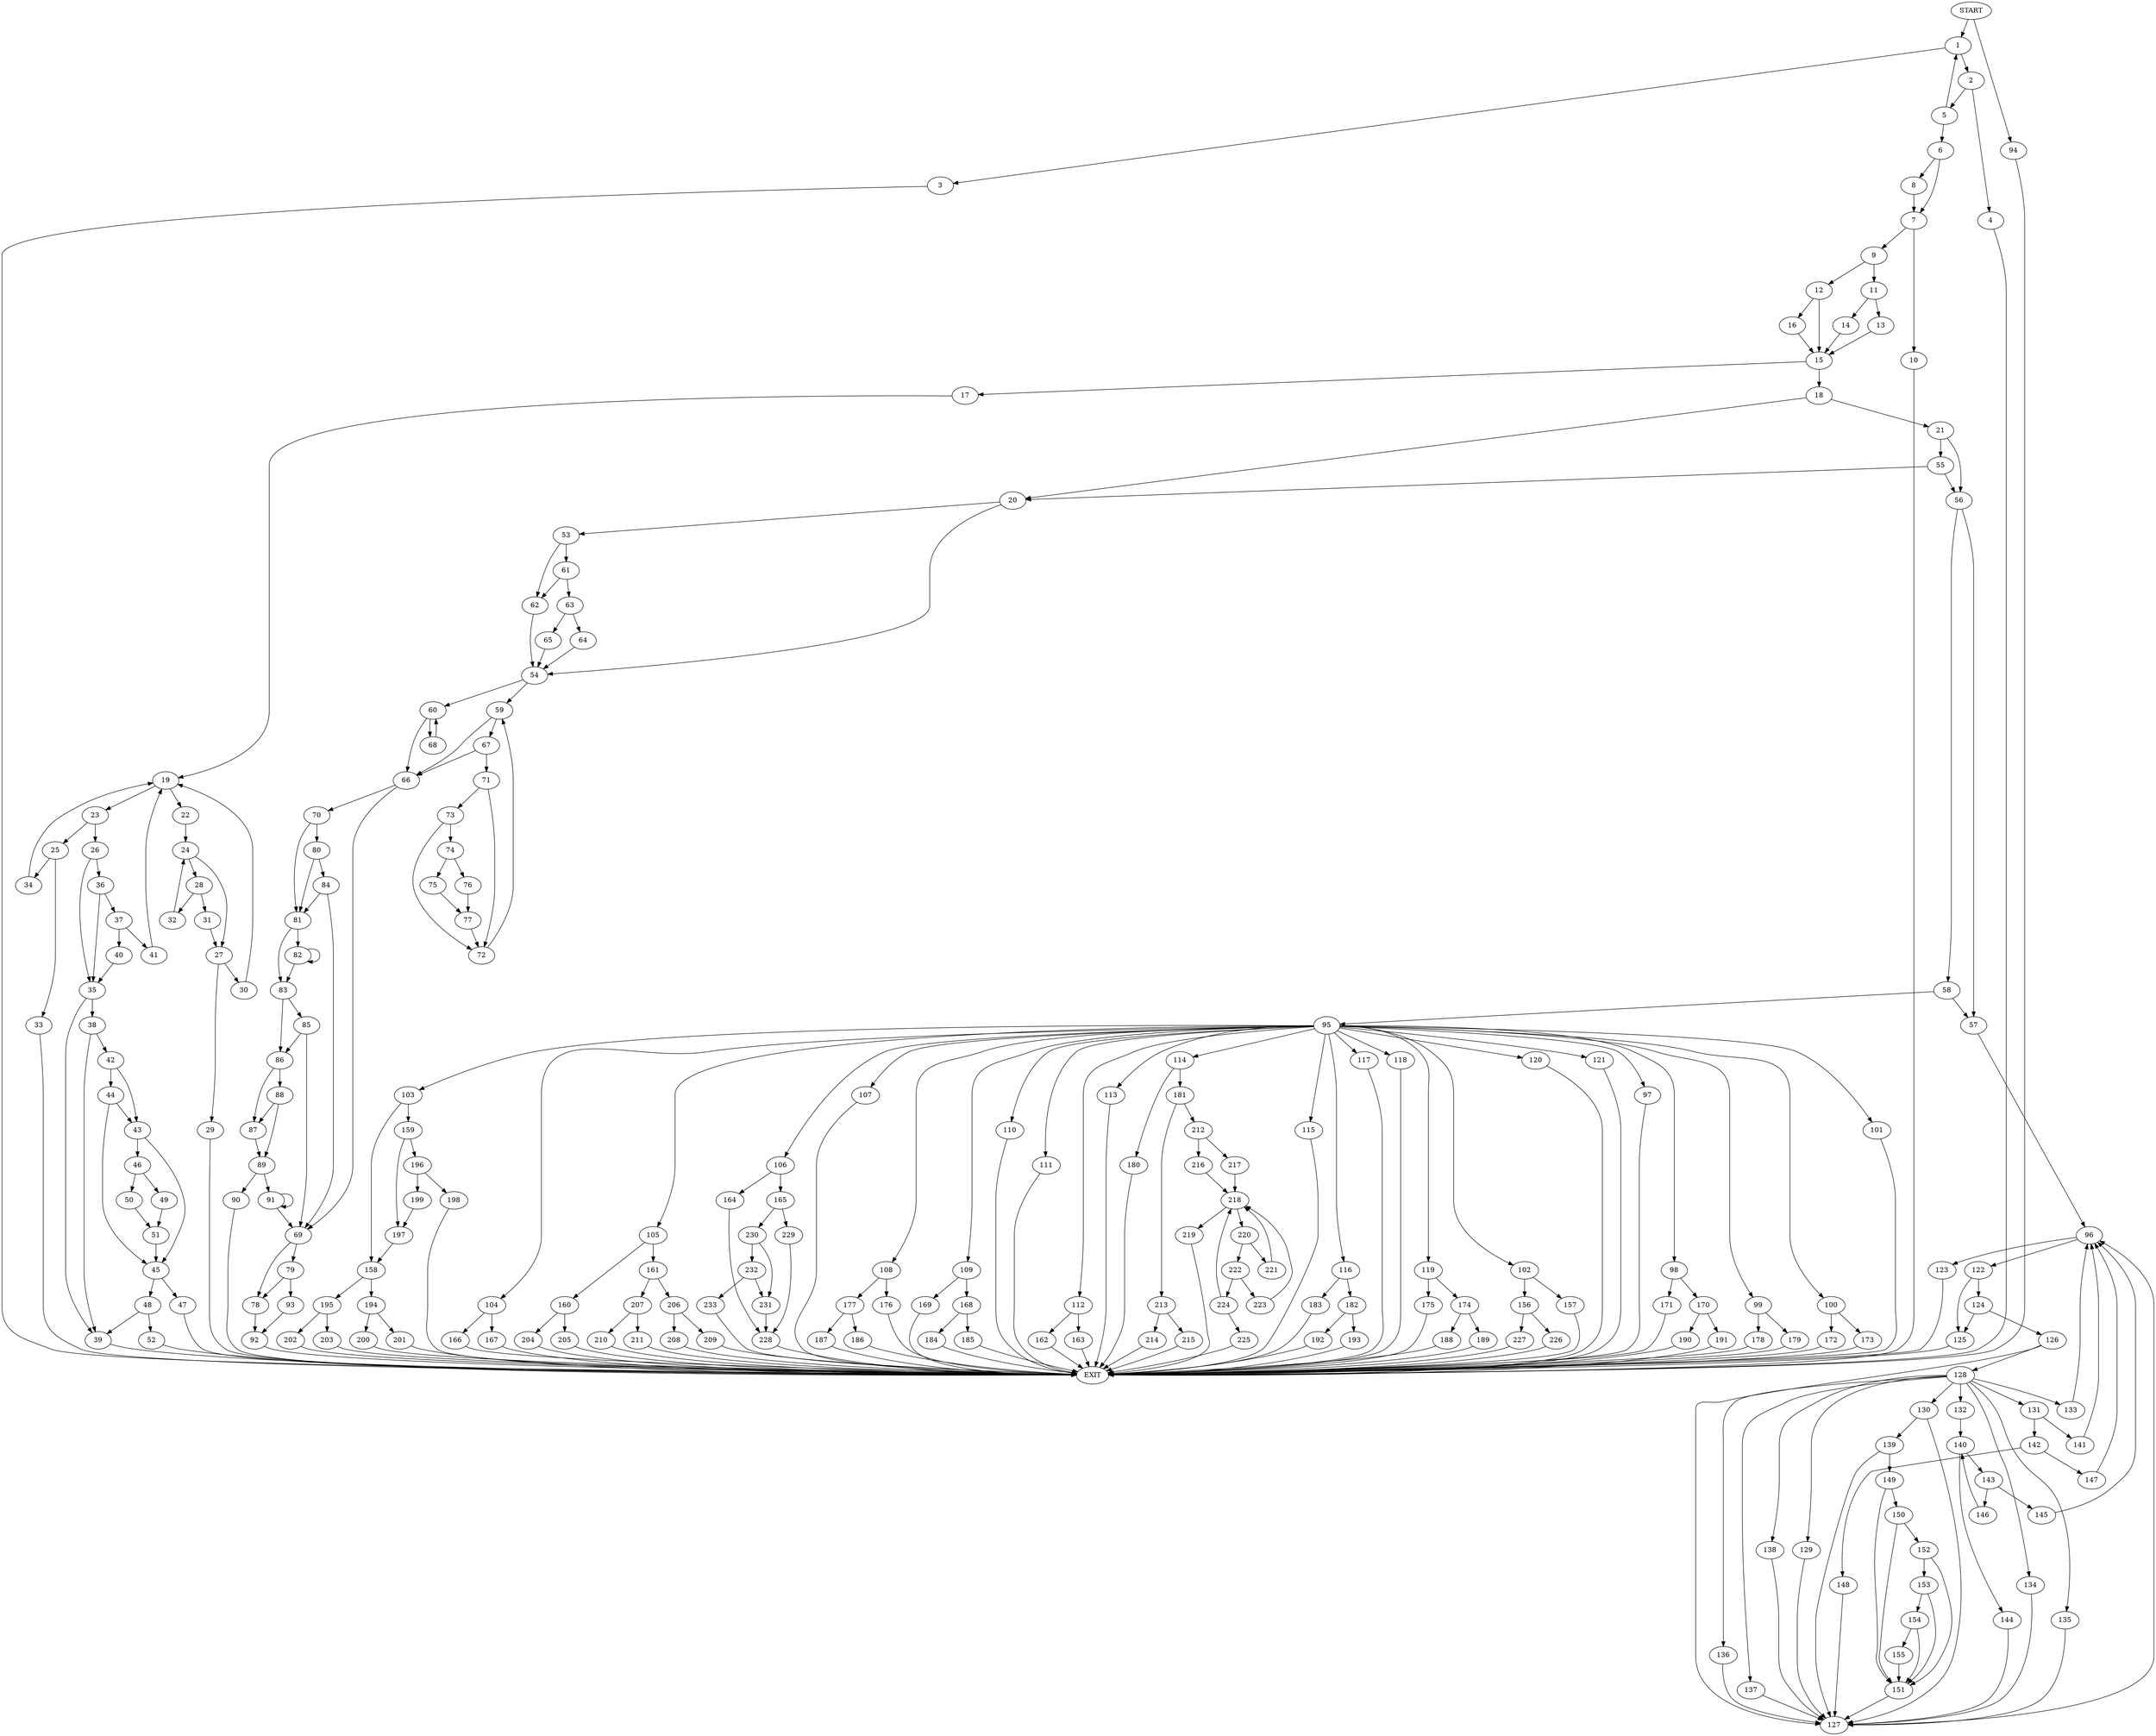 digraph {
0 [label="START"]
234 [label="EXIT"]
0 -> 1
1 -> 2
1 -> 3
3 -> 234
2 -> 4
2 -> 5
4 -> 234
5 -> 6
5 -> 1
6 -> 7
6 -> 8
8 -> 7
7 -> 9
7 -> 10
10 -> 234
9 -> 11
9 -> 12
11 -> 13
11 -> 14
12 -> 15
12 -> 16
13 -> 15
14 -> 15
15 -> 17
15 -> 18
16 -> 15
17 -> 19
18 -> 20
18 -> 21
19 -> 22
19 -> 23
22 -> 24
23 -> 25
23 -> 26
24 -> 27
24 -> 28
27 -> 29
27 -> 30
28 -> 31
28 -> 32
31 -> 27
32 -> 24
29 -> 234
30 -> 19
25 -> 33
25 -> 34
26 -> 35
26 -> 36
34 -> 19
33 -> 234
36 -> 35
36 -> 37
35 -> 38
35 -> 39
37 -> 40
37 -> 41
40 -> 35
41 -> 19
39 -> 234
38 -> 39
38 -> 42
42 -> 43
42 -> 44
44 -> 45
44 -> 43
43 -> 45
43 -> 46
45 -> 47
45 -> 48
46 -> 49
46 -> 50
50 -> 51
49 -> 51
51 -> 45
48 -> 52
48 -> 39
47 -> 234
52 -> 234
20 -> 53
20 -> 54
21 -> 55
21 -> 56
55 -> 20
55 -> 56
56 -> 57
56 -> 58
54 -> 59
54 -> 60
53 -> 61
53 -> 62
61 -> 63
61 -> 62
62 -> 54
63 -> 64
63 -> 65
65 -> 54
64 -> 54
59 -> 66
59 -> 67
60 -> 66
60 -> 68
68 -> 60
66 -> 69
66 -> 70
67 -> 66
67 -> 71
71 -> 72
71 -> 73
72 -> 59
73 -> 72
73 -> 74
74 -> 75
74 -> 76
75 -> 77
76 -> 77
77 -> 72
69 -> 78
69 -> 79
70 -> 80
70 -> 81
81 -> 82
81 -> 83
80 -> 84
80 -> 81
84 -> 69
84 -> 81
82 -> 82
82 -> 83
83 -> 85
83 -> 86
85 -> 69
85 -> 86
86 -> 87
86 -> 88
87 -> 89
88 -> 87
88 -> 89
89 -> 90
89 -> 91
91 -> 69
91 -> 91
90 -> 234
78 -> 92
79 -> 93
79 -> 78
93 -> 92
92 -> 234
0 -> 94
94 -> 234
58 -> 57
58 -> 95
57 -> 96
95 -> 97
95 -> 98
95 -> 99
95 -> 100
95 -> 101
95 -> 102
95 -> 103
95 -> 104
95 -> 105
95 -> 106
95 -> 107
95 -> 108
95 -> 109
95 -> 110
95 -> 111
95 -> 112
95 -> 113
95 -> 114
95 -> 115
95 -> 116
95 -> 117
95 -> 118
95 -> 119
95 -> 120
95 -> 121
96 -> 122
96 -> 123
123 -> 234
122 -> 124
122 -> 125
124 -> 126
124 -> 125
125 -> 234
126 -> 127
126 -> 128
128 -> 129
128 -> 130
128 -> 131
128 -> 132
128 -> 133
128 -> 134
128 -> 135
128 -> 136
128 -> 137
128 -> 138
127 -> 96
133 -> 96
130 -> 127
130 -> 139
129 -> 127
132 -> 140
135 -> 127
131 -> 141
131 -> 142
138 -> 127
134 -> 127
136 -> 127
137 -> 127
140 -> 143
140 -> 144
144 -> 127
143 -> 145
143 -> 146
145 -> 96
146 -> 140
142 -> 147
142 -> 148
141 -> 96
147 -> 96
148 -> 127
139 -> 149
139 -> 127
149 -> 150
149 -> 151
150 -> 152
150 -> 151
151 -> 127
152 -> 153
152 -> 151
153 -> 154
153 -> 151
154 -> 155
154 -> 151
155 -> 151
102 -> 156
102 -> 157
111 -> 234
103 -> 158
103 -> 159
105 -> 160
105 -> 161
112 -> 162
112 -> 163
101 -> 234
97 -> 234
106 -> 164
106 -> 165
121 -> 234
107 -> 234
113 -> 234
104 -> 166
104 -> 167
109 -> 168
109 -> 169
110 -> 234
98 -> 170
98 -> 171
117 -> 234
100 -> 172
100 -> 173
119 -> 174
119 -> 175
108 -> 176
108 -> 177
118 -> 234
99 -> 178
99 -> 179
120 -> 234
115 -> 234
114 -> 180
114 -> 181
116 -> 182
116 -> 183
162 -> 234
163 -> 234
168 -> 184
168 -> 185
169 -> 234
185 -> 234
184 -> 234
177 -> 186
177 -> 187
176 -> 234
186 -> 234
187 -> 234
179 -> 234
178 -> 234
175 -> 234
174 -> 188
174 -> 189
189 -> 234
188 -> 234
171 -> 234
170 -> 190
170 -> 191
191 -> 234
190 -> 234
182 -> 192
182 -> 193
183 -> 234
193 -> 234
192 -> 234
158 -> 194
158 -> 195
159 -> 196
159 -> 197
197 -> 158
196 -> 198
196 -> 199
199 -> 197
198 -> 234
194 -> 200
194 -> 201
195 -> 202
195 -> 203
202 -> 234
203 -> 234
201 -> 234
200 -> 234
160 -> 204
160 -> 205
161 -> 206
161 -> 207
206 -> 208
206 -> 209
207 -> 210
207 -> 211
209 -> 234
208 -> 234
210 -> 234
211 -> 234
204 -> 234
205 -> 234
166 -> 234
167 -> 234
180 -> 234
181 -> 212
181 -> 213
213 -> 214
213 -> 215
212 -> 216
212 -> 217
216 -> 218
217 -> 218
218 -> 219
218 -> 220
220 -> 221
220 -> 222
219 -> 234
222 -> 223
222 -> 224
221 -> 218
224 -> 225
224 -> 218
223 -> 218
225 -> 234
215 -> 234
214 -> 234
172 -> 234
173 -> 234
156 -> 226
156 -> 227
157 -> 234
227 -> 234
226 -> 234
164 -> 228
165 -> 229
165 -> 230
228 -> 234
230 -> 231
230 -> 232
229 -> 228
232 -> 233
232 -> 231
231 -> 228
233 -> 234
}
